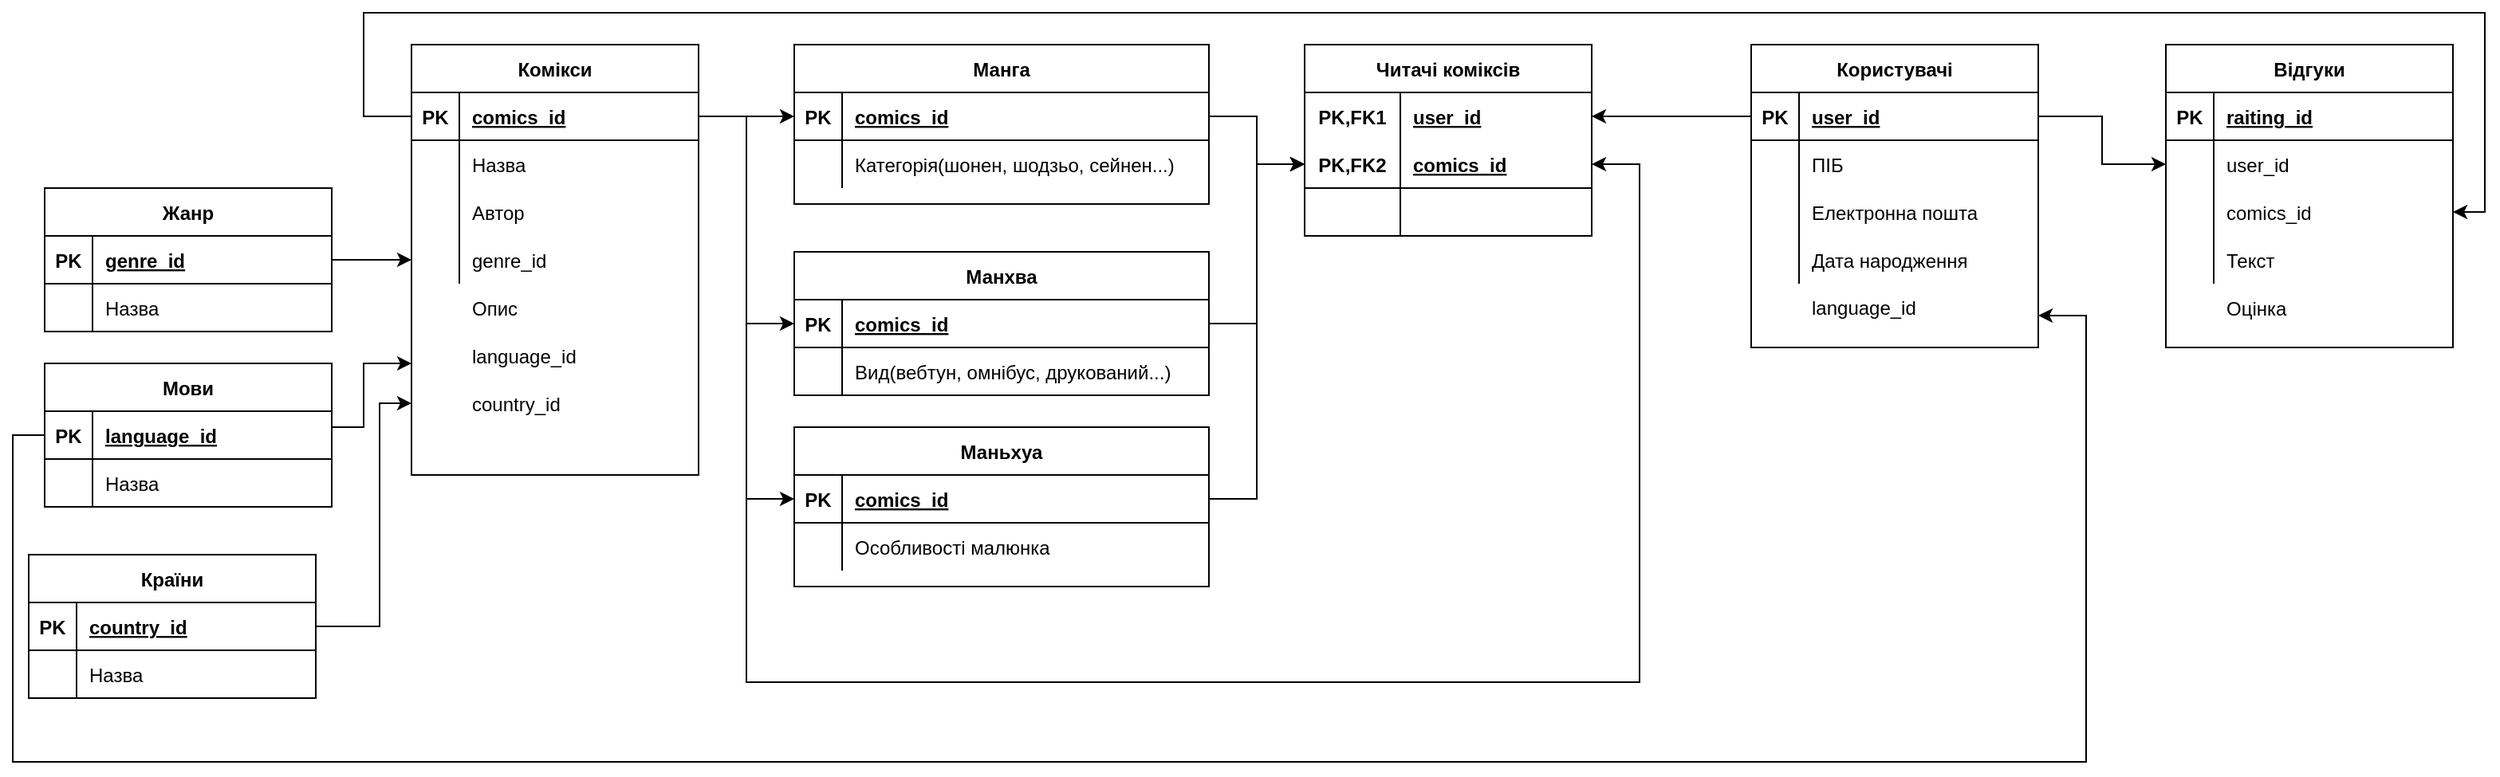 <mxfile version="14.4.3" type="device"><diagram id="vymcYS4AUsaxsfzsNmZC" name="Сторінка-1"><mxGraphModel dx="1662" dy="814" grid="1" gridSize="10" guides="1" tooltips="1" connect="1" arrows="1" fold="1" page="1" pageScale="1" pageWidth="827" pageHeight="1169" math="0" shadow="0"><root><mxCell id="0"/><mxCell id="1" parent="0"/><mxCell id="VM4lRqBIkZv92vrYfj7k-172" style="edgeStyle=orthogonalEdgeStyle;rounded=0;orthogonalLoop=1;jettySize=auto;html=1;" edge="1" parent="1" source="VM4lRqBIkZv92vrYfj7k-14"><mxGeometry relative="1" as="geometry"><mxPoint x="520" y="240" as="targetPoint"/><Array as="points"><mxPoint x="490" y="280"/><mxPoint x="490" y="240"/></Array></mxGeometry></mxCell><mxCell id="VM4lRqBIkZv92vrYfj7k-14" value="Мови" style="shape=table;startSize=30;container=1;collapsible=1;childLayout=tableLayout;fixedRows=1;rowLines=0;fontStyle=1;align=center;resizeLast=1;" vertex="1" parent="1"><mxGeometry x="290" y="240" width="180" height="90" as="geometry"/></mxCell><mxCell id="VM4lRqBIkZv92vrYfj7k-15" value="" style="shape=partialRectangle;collapsible=0;dropTarget=0;pointerEvents=0;fillColor=none;top=0;left=0;bottom=1;right=0;points=[[0,0.5],[1,0.5]];portConstraint=eastwest;" vertex="1" parent="VM4lRqBIkZv92vrYfj7k-14"><mxGeometry y="30" width="180" height="30" as="geometry"/></mxCell><mxCell id="VM4lRqBIkZv92vrYfj7k-16" value="PK" style="shape=partialRectangle;connectable=0;fillColor=none;top=0;left=0;bottom=0;right=0;fontStyle=1;overflow=hidden;" vertex="1" parent="VM4lRqBIkZv92vrYfj7k-15"><mxGeometry width="30" height="30" as="geometry"/></mxCell><mxCell id="VM4lRqBIkZv92vrYfj7k-17" value="language_id" style="shape=partialRectangle;connectable=0;fillColor=none;top=0;left=0;bottom=0;right=0;align=left;spacingLeft=6;fontStyle=5;overflow=hidden;" vertex="1" parent="VM4lRqBIkZv92vrYfj7k-15"><mxGeometry x="30" width="150" height="30" as="geometry"/></mxCell><mxCell id="VM4lRqBIkZv92vrYfj7k-18" value="" style="shape=partialRectangle;collapsible=0;dropTarget=0;pointerEvents=0;fillColor=none;top=0;left=0;bottom=0;right=0;points=[[0,0.5],[1,0.5]];portConstraint=eastwest;" vertex="1" parent="VM4lRqBIkZv92vrYfj7k-14"><mxGeometry y="60" width="180" height="30" as="geometry"/></mxCell><mxCell id="VM4lRqBIkZv92vrYfj7k-19" value="" style="shape=partialRectangle;connectable=0;fillColor=none;top=0;left=0;bottom=0;right=0;editable=1;overflow=hidden;" vertex="1" parent="VM4lRqBIkZv92vrYfj7k-18"><mxGeometry width="30" height="30" as="geometry"/></mxCell><mxCell id="VM4lRqBIkZv92vrYfj7k-20" value="Назва" style="shape=partialRectangle;connectable=0;fillColor=none;top=0;left=0;bottom=0;right=0;align=left;spacingLeft=6;overflow=hidden;" vertex="1" parent="VM4lRqBIkZv92vrYfj7k-18"><mxGeometry x="30" width="150" height="30" as="geometry"/></mxCell><mxCell id="VM4lRqBIkZv92vrYfj7k-166" style="edgeStyle=orthogonalEdgeStyle;rounded=0;orthogonalLoop=1;jettySize=auto;html=1;" edge="1" parent="1" source="VM4lRqBIkZv92vrYfj7k-40"><mxGeometry relative="1" as="geometry"><mxPoint x="520" y="265" as="targetPoint"/><Array as="points"><mxPoint x="500" y="405"/><mxPoint x="500" y="265"/></Array></mxGeometry></mxCell><mxCell id="VM4lRqBIkZv92vrYfj7k-40" value="Країни" style="shape=table;startSize=30;container=1;collapsible=1;childLayout=tableLayout;fixedRows=1;rowLines=0;fontStyle=1;align=center;resizeLast=1;" vertex="1" parent="1"><mxGeometry x="280" y="360" width="180" height="90" as="geometry"/></mxCell><mxCell id="VM4lRqBIkZv92vrYfj7k-41" value="" style="shape=partialRectangle;collapsible=0;dropTarget=0;pointerEvents=0;fillColor=none;top=0;left=0;bottom=1;right=0;points=[[0,0.5],[1,0.5]];portConstraint=eastwest;" vertex="1" parent="VM4lRqBIkZv92vrYfj7k-40"><mxGeometry y="30" width="180" height="30" as="geometry"/></mxCell><mxCell id="VM4lRqBIkZv92vrYfj7k-42" value="PK" style="shape=partialRectangle;connectable=0;fillColor=none;top=0;left=0;bottom=0;right=0;fontStyle=1;overflow=hidden;" vertex="1" parent="VM4lRqBIkZv92vrYfj7k-41"><mxGeometry width="30" height="30" as="geometry"/></mxCell><mxCell id="VM4lRqBIkZv92vrYfj7k-43" value="country_id" style="shape=partialRectangle;connectable=0;fillColor=none;top=0;left=0;bottom=0;right=0;align=left;spacingLeft=6;fontStyle=5;overflow=hidden;" vertex="1" parent="VM4lRqBIkZv92vrYfj7k-41"><mxGeometry x="30" width="150" height="30" as="geometry"/></mxCell><mxCell id="VM4lRqBIkZv92vrYfj7k-44" value="" style="shape=partialRectangle;collapsible=0;dropTarget=0;pointerEvents=0;fillColor=none;top=0;left=0;bottom=0;right=0;points=[[0,0.5],[1,0.5]];portConstraint=eastwest;" vertex="1" parent="VM4lRqBIkZv92vrYfj7k-40"><mxGeometry y="60" width="180" height="30" as="geometry"/></mxCell><mxCell id="VM4lRqBIkZv92vrYfj7k-45" value="" style="shape=partialRectangle;connectable=0;fillColor=none;top=0;left=0;bottom=0;right=0;editable=1;overflow=hidden;" vertex="1" parent="VM4lRqBIkZv92vrYfj7k-44"><mxGeometry width="30" height="30" as="geometry"/></mxCell><mxCell id="VM4lRqBIkZv92vrYfj7k-46" value="Назва" style="shape=partialRectangle;connectable=0;fillColor=none;top=0;left=0;bottom=0;right=0;align=left;spacingLeft=6;overflow=hidden;" vertex="1" parent="VM4lRqBIkZv92vrYfj7k-44"><mxGeometry x="30" width="150" height="30" as="geometry"/></mxCell><mxCell id="VM4lRqBIkZv92vrYfj7k-65" value="" style="group" vertex="1" connectable="0" parent="1"><mxGeometry x="1360" y="40" width="180" height="190" as="geometry"/></mxCell><mxCell id="VM4lRqBIkZv92vrYfj7k-1" value="Користувачі" style="shape=table;startSize=30;container=1;collapsible=1;childLayout=tableLayout;fixedRows=1;rowLines=0;fontStyle=1;align=center;resizeLast=1;" vertex="1" parent="VM4lRqBIkZv92vrYfj7k-65"><mxGeometry width="180" height="190" as="geometry"><mxRectangle x="234" y="20" width="110" height="30" as="alternateBounds"/></mxGeometry></mxCell><mxCell id="VM4lRqBIkZv92vrYfj7k-2" value="" style="shape=partialRectangle;collapsible=0;dropTarget=0;pointerEvents=0;fillColor=none;top=0;left=0;bottom=1;right=0;points=[[0,0.5],[1,0.5]];portConstraint=eastwest;" vertex="1" parent="VM4lRqBIkZv92vrYfj7k-1"><mxGeometry y="30" width="180" height="30" as="geometry"/></mxCell><mxCell id="VM4lRqBIkZv92vrYfj7k-3" value="PK" style="shape=partialRectangle;connectable=0;fillColor=none;top=0;left=0;bottom=0;right=0;fontStyle=1;overflow=hidden;" vertex="1" parent="VM4lRqBIkZv92vrYfj7k-2"><mxGeometry width="30" height="30" as="geometry"/></mxCell><mxCell id="VM4lRqBIkZv92vrYfj7k-4" value="user_id" style="shape=partialRectangle;connectable=0;fillColor=none;top=0;left=0;bottom=0;right=0;align=left;spacingLeft=6;fontStyle=5;overflow=hidden;" vertex="1" parent="VM4lRqBIkZv92vrYfj7k-2"><mxGeometry x="30" width="150" height="30" as="geometry"/></mxCell><mxCell id="VM4lRqBIkZv92vrYfj7k-5" value="" style="shape=partialRectangle;collapsible=0;dropTarget=0;pointerEvents=0;fillColor=none;top=0;left=0;bottom=0;right=0;points=[[0,0.5],[1,0.5]];portConstraint=eastwest;" vertex="1" parent="VM4lRqBIkZv92vrYfj7k-1"><mxGeometry y="60" width="180" height="30" as="geometry"/></mxCell><mxCell id="VM4lRqBIkZv92vrYfj7k-6" value="" style="shape=partialRectangle;connectable=0;fillColor=none;top=0;left=0;bottom=0;right=0;editable=1;overflow=hidden;" vertex="1" parent="VM4lRqBIkZv92vrYfj7k-5"><mxGeometry width="30" height="30" as="geometry"/></mxCell><mxCell id="VM4lRqBIkZv92vrYfj7k-7" value="ПІБ" style="shape=partialRectangle;connectable=0;fillColor=none;top=0;left=0;bottom=0;right=0;align=left;spacingLeft=6;overflow=hidden;" vertex="1" parent="VM4lRqBIkZv92vrYfj7k-5"><mxGeometry x="30" width="150" height="30" as="geometry"/></mxCell><mxCell id="VM4lRqBIkZv92vrYfj7k-8" value="" style="shape=partialRectangle;collapsible=0;dropTarget=0;pointerEvents=0;fillColor=none;top=0;left=0;bottom=0;right=0;points=[[0,0.5],[1,0.5]];portConstraint=eastwest;" vertex="1" parent="VM4lRqBIkZv92vrYfj7k-1"><mxGeometry y="90" width="180" height="30" as="geometry"/></mxCell><mxCell id="VM4lRqBIkZv92vrYfj7k-9" value="" style="shape=partialRectangle;connectable=0;fillColor=none;top=0;left=0;bottom=0;right=0;editable=1;overflow=hidden;" vertex="1" parent="VM4lRqBIkZv92vrYfj7k-8"><mxGeometry width="30" height="30" as="geometry"/></mxCell><mxCell id="VM4lRqBIkZv92vrYfj7k-10" value="Електронна пошта" style="shape=partialRectangle;connectable=0;fillColor=none;top=0;left=0;bottom=0;right=0;align=left;spacingLeft=6;overflow=hidden;" vertex="1" parent="VM4lRqBIkZv92vrYfj7k-8"><mxGeometry x="30" width="150" height="30" as="geometry"/></mxCell><mxCell id="VM4lRqBIkZv92vrYfj7k-11" value="" style="shape=partialRectangle;collapsible=0;dropTarget=0;pointerEvents=0;fillColor=none;top=0;left=0;bottom=0;right=0;points=[[0,0.5],[1,0.5]];portConstraint=eastwest;" vertex="1" parent="VM4lRqBIkZv92vrYfj7k-1"><mxGeometry y="120" width="180" height="30" as="geometry"/></mxCell><mxCell id="VM4lRqBIkZv92vrYfj7k-12" value="" style="shape=partialRectangle;connectable=0;fillColor=none;top=0;left=0;bottom=0;right=0;editable=1;overflow=hidden;" vertex="1" parent="VM4lRqBIkZv92vrYfj7k-11"><mxGeometry width="30" height="30" as="geometry"/></mxCell><mxCell id="VM4lRqBIkZv92vrYfj7k-13" value="Дата народження" style="shape=partialRectangle;connectable=0;fillColor=none;top=0;left=0;bottom=0;right=0;align=left;spacingLeft=6;overflow=hidden;" vertex="1" parent="VM4lRqBIkZv92vrYfj7k-11"><mxGeometry x="30" width="150" height="30" as="geometry"/></mxCell><mxCell id="VM4lRqBIkZv92vrYfj7k-64" value="language_id" style="shape=partialRectangle;connectable=0;fillColor=none;top=0;left=0;bottom=0;right=0;align=left;spacingLeft=6;overflow=hidden;" vertex="1" parent="VM4lRqBIkZv92vrYfj7k-65"><mxGeometry x="30" y="150" width="150" height="28.5" as="geometry"/></mxCell><mxCell id="VM4lRqBIkZv92vrYfj7k-69" value="" style="group" vertex="1" connectable="0" parent="1"><mxGeometry x="520" y="40" width="180" height="270" as="geometry"/></mxCell><mxCell id="VM4lRqBIkZv92vrYfj7k-27" value="Комікси" style="shape=table;startSize=30;container=1;collapsible=1;childLayout=tableLayout;fixedRows=1;rowLines=0;fontStyle=1;align=center;resizeLast=1;" vertex="1" parent="VM4lRqBIkZv92vrYfj7k-69"><mxGeometry width="180" height="270" as="geometry"/></mxCell><mxCell id="VM4lRqBIkZv92vrYfj7k-28" value="" style="shape=partialRectangle;collapsible=0;dropTarget=0;pointerEvents=0;fillColor=none;top=0;left=0;bottom=1;right=0;points=[[0,0.5],[1,0.5]];portConstraint=eastwest;" vertex="1" parent="VM4lRqBIkZv92vrYfj7k-27"><mxGeometry y="30" width="180" height="30" as="geometry"/></mxCell><mxCell id="VM4lRqBIkZv92vrYfj7k-29" value="PK" style="shape=partialRectangle;connectable=0;fillColor=none;top=0;left=0;bottom=0;right=0;fontStyle=1;overflow=hidden;" vertex="1" parent="VM4lRqBIkZv92vrYfj7k-28"><mxGeometry width="30" height="30" as="geometry"/></mxCell><mxCell id="VM4lRqBIkZv92vrYfj7k-30" value="comics_id" style="shape=partialRectangle;connectable=0;fillColor=none;top=0;left=0;bottom=0;right=0;align=left;spacingLeft=6;fontStyle=5;overflow=hidden;" vertex="1" parent="VM4lRqBIkZv92vrYfj7k-28"><mxGeometry x="30" width="150" height="30" as="geometry"/></mxCell><mxCell id="VM4lRqBIkZv92vrYfj7k-31" value="" style="shape=partialRectangle;collapsible=0;dropTarget=0;pointerEvents=0;fillColor=none;top=0;left=0;bottom=0;right=0;points=[[0,0.5],[1,0.5]];portConstraint=eastwest;" vertex="1" parent="VM4lRqBIkZv92vrYfj7k-27"><mxGeometry y="60" width="180" height="30" as="geometry"/></mxCell><mxCell id="VM4lRqBIkZv92vrYfj7k-32" value="" style="shape=partialRectangle;connectable=0;fillColor=none;top=0;left=0;bottom=0;right=0;editable=1;overflow=hidden;" vertex="1" parent="VM4lRqBIkZv92vrYfj7k-31"><mxGeometry width="30" height="30" as="geometry"/></mxCell><mxCell id="VM4lRqBIkZv92vrYfj7k-33" value="Назва" style="shape=partialRectangle;connectable=0;fillColor=none;top=0;left=0;bottom=0;right=0;align=left;spacingLeft=6;overflow=hidden;" vertex="1" parent="VM4lRqBIkZv92vrYfj7k-31"><mxGeometry x="30" width="150" height="30" as="geometry"/></mxCell><mxCell id="VM4lRqBIkZv92vrYfj7k-34" value="" style="shape=partialRectangle;collapsible=0;dropTarget=0;pointerEvents=0;fillColor=none;top=0;left=0;bottom=0;right=0;points=[[0,0.5],[1,0.5]];portConstraint=eastwest;" vertex="1" parent="VM4lRqBIkZv92vrYfj7k-27"><mxGeometry y="90" width="180" height="30" as="geometry"/></mxCell><mxCell id="VM4lRqBIkZv92vrYfj7k-35" value="" style="shape=partialRectangle;connectable=0;fillColor=none;top=0;left=0;bottom=0;right=0;editable=1;overflow=hidden;" vertex="1" parent="VM4lRqBIkZv92vrYfj7k-34"><mxGeometry width="30" height="30" as="geometry"/></mxCell><mxCell id="VM4lRqBIkZv92vrYfj7k-36" value="Автор" style="shape=partialRectangle;connectable=0;fillColor=none;top=0;left=0;bottom=0;right=0;align=left;spacingLeft=6;overflow=hidden;" vertex="1" parent="VM4lRqBIkZv92vrYfj7k-34"><mxGeometry x="30" width="150" height="30" as="geometry"/></mxCell><mxCell id="VM4lRqBIkZv92vrYfj7k-37" value="" style="shape=partialRectangle;collapsible=0;dropTarget=0;pointerEvents=0;fillColor=none;top=0;left=0;bottom=0;right=0;points=[[0,0.5],[1,0.5]];portConstraint=eastwest;" vertex="1" parent="VM4lRqBIkZv92vrYfj7k-27"><mxGeometry y="120" width="180" height="30" as="geometry"/></mxCell><mxCell id="VM4lRqBIkZv92vrYfj7k-38" value="" style="shape=partialRectangle;connectable=0;fillColor=none;top=0;left=0;bottom=0;right=0;editable=1;overflow=hidden;" vertex="1" parent="VM4lRqBIkZv92vrYfj7k-37"><mxGeometry width="30" height="30" as="geometry"/></mxCell><mxCell id="VM4lRqBIkZv92vrYfj7k-39" value="genre_id" style="shape=partialRectangle;connectable=0;fillColor=none;top=0;left=0;bottom=0;right=0;align=left;spacingLeft=6;overflow=hidden;" vertex="1" parent="VM4lRqBIkZv92vrYfj7k-37"><mxGeometry x="30" width="150" height="30" as="geometry"/></mxCell><mxCell id="VM4lRqBIkZv92vrYfj7k-66" value="Опис" style="shape=partialRectangle;connectable=0;fillColor=none;top=0;left=0;bottom=0;right=0;align=left;spacingLeft=6;overflow=hidden;" vertex="1" parent="VM4lRqBIkZv92vrYfj7k-69"><mxGeometry x="30" y="150" width="150" height="30" as="geometry"/></mxCell><mxCell id="VM4lRqBIkZv92vrYfj7k-67" value="language_id" style="shape=partialRectangle;connectable=0;fillColor=none;top=0;left=0;bottom=0;right=0;align=left;spacingLeft=6;overflow=hidden;" vertex="1" parent="VM4lRqBIkZv92vrYfj7k-69"><mxGeometry x="30" y="180" width="150" height="30" as="geometry"/></mxCell><mxCell id="VM4lRqBIkZv92vrYfj7k-68" value="country_id" style="shape=partialRectangle;connectable=0;fillColor=none;top=0;left=0;bottom=0;right=0;align=left;spacingLeft=6;overflow=hidden;" vertex="1" parent="VM4lRqBIkZv92vrYfj7k-69"><mxGeometry x="30" y="210" width="150" height="30" as="geometry"/></mxCell><mxCell id="VM4lRqBIkZv92vrYfj7k-175" style="edgeStyle=orthogonalEdgeStyle;rounded=0;orthogonalLoop=1;jettySize=auto;html=1;" edge="1" parent="1" source="VM4lRqBIkZv92vrYfj7k-96" target="VM4lRqBIkZv92vrYfj7k-37"><mxGeometry relative="1" as="geometry"/></mxCell><mxCell id="VM4lRqBIkZv92vrYfj7k-96" value="Жанр" style="shape=table;startSize=30;container=1;collapsible=1;childLayout=tableLayout;fixedRows=1;rowLines=0;fontStyle=1;align=center;resizeLast=1;" vertex="1" parent="1"><mxGeometry x="290" y="130" width="180" height="90" as="geometry"/></mxCell><mxCell id="VM4lRqBIkZv92vrYfj7k-97" value="" style="shape=partialRectangle;collapsible=0;dropTarget=0;pointerEvents=0;fillColor=none;top=0;left=0;bottom=1;right=0;points=[[0,0.5],[1,0.5]];portConstraint=eastwest;" vertex="1" parent="VM4lRqBIkZv92vrYfj7k-96"><mxGeometry y="30" width="180" height="30" as="geometry"/></mxCell><mxCell id="VM4lRqBIkZv92vrYfj7k-98" value="PK" style="shape=partialRectangle;connectable=0;fillColor=none;top=0;left=0;bottom=0;right=0;fontStyle=1;overflow=hidden;" vertex="1" parent="VM4lRqBIkZv92vrYfj7k-97"><mxGeometry width="30" height="30" as="geometry"/></mxCell><mxCell id="VM4lRqBIkZv92vrYfj7k-99" value="genre_id" style="shape=partialRectangle;connectable=0;fillColor=none;top=0;left=0;bottom=0;right=0;align=left;spacingLeft=6;fontStyle=5;overflow=hidden;" vertex="1" parent="VM4lRqBIkZv92vrYfj7k-97"><mxGeometry x="30" width="150" height="30" as="geometry"/></mxCell><mxCell id="VM4lRqBIkZv92vrYfj7k-100" value="" style="shape=partialRectangle;collapsible=0;dropTarget=0;pointerEvents=0;fillColor=none;top=0;left=0;bottom=0;right=0;points=[[0,0.5],[1,0.5]];portConstraint=eastwest;" vertex="1" parent="VM4lRqBIkZv92vrYfj7k-96"><mxGeometry y="60" width="180" height="30" as="geometry"/></mxCell><mxCell id="VM4lRqBIkZv92vrYfj7k-101" value="" style="shape=partialRectangle;connectable=0;fillColor=none;top=0;left=0;bottom=0;right=0;editable=1;overflow=hidden;" vertex="1" parent="VM4lRqBIkZv92vrYfj7k-100"><mxGeometry width="30" height="30" as="geometry"/></mxCell><mxCell id="VM4lRqBIkZv92vrYfj7k-102" value="Назва" style="shape=partialRectangle;connectable=0;fillColor=none;top=0;left=0;bottom=0;right=0;align=left;spacingLeft=6;overflow=hidden;" vertex="1" parent="VM4lRqBIkZv92vrYfj7k-100"><mxGeometry x="30" width="150" height="30" as="geometry"/></mxCell><mxCell id="VM4lRqBIkZv92vrYfj7k-109" value="Читачі коміксів" style="shape=table;startSize=30;container=1;collapsible=1;childLayout=tableLayout;fixedRows=1;rowLines=0;fontStyle=1;align=center;resizeLast=1;" vertex="1" parent="1"><mxGeometry x="1080" y="40" width="180" height="120" as="geometry"/></mxCell><mxCell id="VM4lRqBIkZv92vrYfj7k-110" value="" style="shape=partialRectangle;collapsible=0;dropTarget=0;pointerEvents=0;fillColor=none;top=0;left=0;bottom=0;right=0;points=[[0,0.5],[1,0.5]];portConstraint=eastwest;" vertex="1" parent="VM4lRqBIkZv92vrYfj7k-109"><mxGeometry y="30" width="180" height="30" as="geometry"/></mxCell><mxCell id="VM4lRqBIkZv92vrYfj7k-111" value="PK,FK1" style="shape=partialRectangle;connectable=0;fillColor=none;top=0;left=0;bottom=0;right=0;fontStyle=1;overflow=hidden;" vertex="1" parent="VM4lRqBIkZv92vrYfj7k-110"><mxGeometry width="60" height="30" as="geometry"/></mxCell><mxCell id="VM4lRqBIkZv92vrYfj7k-112" value="user_id" style="shape=partialRectangle;connectable=0;fillColor=none;top=0;left=0;bottom=0;right=0;align=left;spacingLeft=6;fontStyle=5;overflow=hidden;" vertex="1" parent="VM4lRqBIkZv92vrYfj7k-110"><mxGeometry x="60" width="120" height="30" as="geometry"/></mxCell><mxCell id="VM4lRqBIkZv92vrYfj7k-113" value="" style="shape=partialRectangle;collapsible=0;dropTarget=0;pointerEvents=0;fillColor=none;top=0;left=0;bottom=1;right=0;points=[[0,0.5],[1,0.5]];portConstraint=eastwest;" vertex="1" parent="VM4lRqBIkZv92vrYfj7k-109"><mxGeometry y="60" width="180" height="30" as="geometry"/></mxCell><mxCell id="VM4lRqBIkZv92vrYfj7k-114" value="PK,FK2" style="shape=partialRectangle;connectable=0;fillColor=none;top=0;left=0;bottom=0;right=0;fontStyle=1;overflow=hidden;" vertex="1" parent="VM4lRqBIkZv92vrYfj7k-113"><mxGeometry width="60" height="30" as="geometry"/></mxCell><mxCell id="VM4lRqBIkZv92vrYfj7k-115" value="comics_id" style="shape=partialRectangle;connectable=0;fillColor=none;top=0;left=0;bottom=0;right=0;align=left;spacingLeft=6;fontStyle=5;overflow=hidden;" vertex="1" parent="VM4lRqBIkZv92vrYfj7k-113"><mxGeometry x="60" width="120" height="30" as="geometry"/></mxCell><mxCell id="VM4lRqBIkZv92vrYfj7k-116" value="" style="shape=partialRectangle;collapsible=0;dropTarget=0;pointerEvents=0;fillColor=none;top=0;left=0;bottom=0;right=0;points=[[0,0.5],[1,0.5]];portConstraint=eastwest;" vertex="1" parent="VM4lRqBIkZv92vrYfj7k-109"><mxGeometry y="90" width="180" height="30" as="geometry"/></mxCell><mxCell id="VM4lRqBIkZv92vrYfj7k-117" value="" style="shape=partialRectangle;connectable=0;fillColor=none;top=0;left=0;bottom=0;right=0;editable=1;overflow=hidden;" vertex="1" parent="VM4lRqBIkZv92vrYfj7k-116"><mxGeometry width="60" height="30" as="geometry"/></mxCell><mxCell id="VM4lRqBIkZv92vrYfj7k-118" value="" style="shape=partialRectangle;connectable=0;fillColor=none;top=0;left=0;bottom=0;right=0;align=left;spacingLeft=6;overflow=hidden;" vertex="1" parent="VM4lRqBIkZv92vrYfj7k-116"><mxGeometry x="60" width="120" height="30" as="geometry"/></mxCell><mxCell id="VM4lRqBIkZv92vrYfj7k-123" value="" style="group" vertex="1" connectable="0" parent="1"><mxGeometry x="1620" y="40" width="180" height="190" as="geometry"/></mxCell><mxCell id="VM4lRqBIkZv92vrYfj7k-83" value="Відгуки" style="shape=table;startSize=30;container=1;collapsible=1;childLayout=tableLayout;fixedRows=1;rowLines=0;fontStyle=1;align=center;resizeLast=1;" vertex="1" parent="VM4lRqBIkZv92vrYfj7k-123"><mxGeometry width="180" height="190" as="geometry"/></mxCell><mxCell id="VM4lRqBIkZv92vrYfj7k-84" value="" style="shape=partialRectangle;collapsible=0;dropTarget=0;pointerEvents=0;fillColor=none;top=0;left=0;bottom=1;right=0;points=[[0,0.5],[1,0.5]];portConstraint=eastwest;" vertex="1" parent="VM4lRqBIkZv92vrYfj7k-83"><mxGeometry y="30" width="180" height="30" as="geometry"/></mxCell><mxCell id="VM4lRqBIkZv92vrYfj7k-85" value="PK" style="shape=partialRectangle;connectable=0;fillColor=none;top=0;left=0;bottom=0;right=0;fontStyle=1;overflow=hidden;" vertex="1" parent="VM4lRqBIkZv92vrYfj7k-84"><mxGeometry width="30" height="30" as="geometry"/></mxCell><mxCell id="VM4lRqBIkZv92vrYfj7k-86" value="raiting_id" style="shape=partialRectangle;connectable=0;fillColor=none;top=0;left=0;bottom=0;right=0;align=left;spacingLeft=6;fontStyle=5;overflow=hidden;" vertex="1" parent="VM4lRqBIkZv92vrYfj7k-84"><mxGeometry x="30" width="150" height="30" as="geometry"/></mxCell><mxCell id="VM4lRqBIkZv92vrYfj7k-87" value="" style="shape=partialRectangle;collapsible=0;dropTarget=0;pointerEvents=0;fillColor=none;top=0;left=0;bottom=0;right=0;points=[[0,0.5],[1,0.5]];portConstraint=eastwest;" vertex="1" parent="VM4lRqBIkZv92vrYfj7k-83"><mxGeometry y="60" width="180" height="30" as="geometry"/></mxCell><mxCell id="VM4lRqBIkZv92vrYfj7k-88" value="" style="shape=partialRectangle;connectable=0;fillColor=none;top=0;left=0;bottom=0;right=0;editable=1;overflow=hidden;" vertex="1" parent="VM4lRqBIkZv92vrYfj7k-87"><mxGeometry width="30" height="30" as="geometry"/></mxCell><mxCell id="VM4lRqBIkZv92vrYfj7k-89" value="user_id" style="shape=partialRectangle;connectable=0;fillColor=none;top=0;left=0;bottom=0;right=0;align=left;spacingLeft=6;overflow=hidden;" vertex="1" parent="VM4lRqBIkZv92vrYfj7k-87"><mxGeometry x="30" width="150" height="30" as="geometry"/></mxCell><mxCell id="VM4lRqBIkZv92vrYfj7k-90" value="" style="shape=partialRectangle;collapsible=0;dropTarget=0;pointerEvents=0;fillColor=none;top=0;left=0;bottom=0;right=0;points=[[0,0.5],[1,0.5]];portConstraint=eastwest;" vertex="1" parent="VM4lRqBIkZv92vrYfj7k-83"><mxGeometry y="90" width="180" height="30" as="geometry"/></mxCell><mxCell id="VM4lRqBIkZv92vrYfj7k-91" value="" style="shape=partialRectangle;connectable=0;fillColor=none;top=0;left=0;bottom=0;right=0;editable=1;overflow=hidden;" vertex="1" parent="VM4lRqBIkZv92vrYfj7k-90"><mxGeometry width="30" height="30" as="geometry"/></mxCell><mxCell id="VM4lRqBIkZv92vrYfj7k-92" value="comics_id" style="shape=partialRectangle;connectable=0;fillColor=none;top=0;left=0;bottom=0;right=0;align=left;spacingLeft=6;overflow=hidden;" vertex="1" parent="VM4lRqBIkZv92vrYfj7k-90"><mxGeometry x="30" width="150" height="30" as="geometry"/></mxCell><mxCell id="VM4lRqBIkZv92vrYfj7k-93" value="" style="shape=partialRectangle;collapsible=0;dropTarget=0;pointerEvents=0;fillColor=none;top=0;left=0;bottom=0;right=0;points=[[0,0.5],[1,0.5]];portConstraint=eastwest;" vertex="1" parent="VM4lRqBIkZv92vrYfj7k-83"><mxGeometry y="120" width="180" height="30" as="geometry"/></mxCell><mxCell id="VM4lRqBIkZv92vrYfj7k-94" value="" style="shape=partialRectangle;connectable=0;fillColor=none;top=0;left=0;bottom=0;right=0;editable=1;overflow=hidden;" vertex="1" parent="VM4lRqBIkZv92vrYfj7k-93"><mxGeometry width="30" height="30" as="geometry"/></mxCell><mxCell id="VM4lRqBIkZv92vrYfj7k-95" value="Текст" style="shape=partialRectangle;connectable=0;fillColor=none;top=0;left=0;bottom=0;right=0;align=left;spacingLeft=6;overflow=hidden;" vertex="1" parent="VM4lRqBIkZv92vrYfj7k-93"><mxGeometry x="30" width="150" height="30" as="geometry"/></mxCell><mxCell id="VM4lRqBIkZv92vrYfj7k-122" value="Оцінка" style="shape=partialRectangle;connectable=0;fillColor=none;top=0;left=0;bottom=0;right=0;align=left;spacingLeft=6;overflow=hidden;" vertex="1" parent="VM4lRqBIkZv92vrYfj7k-123"><mxGeometry x="30" y="150" width="150" height="30" as="geometry"/></mxCell><mxCell id="VM4lRqBIkZv92vrYfj7k-124" value="Манга" style="shape=table;startSize=30;container=1;collapsible=1;childLayout=tableLayout;fixedRows=1;rowLines=0;fontStyle=1;align=center;resizeLast=1;" vertex="1" parent="1"><mxGeometry x="760" y="40" width="260" height="100" as="geometry"/></mxCell><mxCell id="VM4lRqBIkZv92vrYfj7k-125" value="" style="shape=partialRectangle;collapsible=0;dropTarget=0;pointerEvents=0;fillColor=none;top=0;left=0;bottom=1;right=0;points=[[0,0.5],[1,0.5]];portConstraint=eastwest;" vertex="1" parent="VM4lRqBIkZv92vrYfj7k-124"><mxGeometry y="30" width="260" height="30" as="geometry"/></mxCell><mxCell id="VM4lRqBIkZv92vrYfj7k-126" value="PK" style="shape=partialRectangle;connectable=0;fillColor=none;top=0;left=0;bottom=0;right=0;fontStyle=1;overflow=hidden;" vertex="1" parent="VM4lRqBIkZv92vrYfj7k-125"><mxGeometry width="30" height="30" as="geometry"/></mxCell><mxCell id="VM4lRqBIkZv92vrYfj7k-127" value="comics_id" style="shape=partialRectangle;connectable=0;fillColor=none;top=0;left=0;bottom=0;right=0;align=left;spacingLeft=6;fontStyle=5;overflow=hidden;" vertex="1" parent="VM4lRqBIkZv92vrYfj7k-125"><mxGeometry x="30" width="230" height="30" as="geometry"/></mxCell><mxCell id="VM4lRqBIkZv92vrYfj7k-128" value="" style="shape=partialRectangle;collapsible=0;dropTarget=0;pointerEvents=0;fillColor=none;top=0;left=0;bottom=0;right=0;points=[[0,0.5],[1,0.5]];portConstraint=eastwest;" vertex="1" parent="VM4lRqBIkZv92vrYfj7k-124"><mxGeometry y="60" width="260" height="30" as="geometry"/></mxCell><mxCell id="VM4lRqBIkZv92vrYfj7k-129" value="" style="shape=partialRectangle;connectable=0;fillColor=none;top=0;left=0;bottom=0;right=0;editable=1;overflow=hidden;" vertex="1" parent="VM4lRqBIkZv92vrYfj7k-128"><mxGeometry width="30" height="30" as="geometry"/></mxCell><mxCell id="VM4lRqBIkZv92vrYfj7k-130" value="Категорія(шонен, шодзьо, сейнен...)" style="shape=partialRectangle;connectable=0;fillColor=none;top=0;left=0;bottom=0;right=0;align=left;spacingLeft=6;overflow=hidden;" vertex="1" parent="VM4lRqBIkZv92vrYfj7k-128"><mxGeometry x="30" width="230" height="30" as="geometry"/></mxCell><mxCell id="VM4lRqBIkZv92vrYfj7k-137" value="Маньхуа" style="shape=table;startSize=30;container=1;collapsible=1;childLayout=tableLayout;fixedRows=1;rowLines=0;fontStyle=1;align=center;resizeLast=1;" vertex="1" parent="1"><mxGeometry x="760" y="280" width="260" height="100" as="geometry"/></mxCell><mxCell id="VM4lRqBIkZv92vrYfj7k-138" value="" style="shape=partialRectangle;collapsible=0;dropTarget=0;pointerEvents=0;fillColor=none;top=0;left=0;bottom=1;right=0;points=[[0,0.5],[1,0.5]];portConstraint=eastwest;" vertex="1" parent="VM4lRqBIkZv92vrYfj7k-137"><mxGeometry y="30" width="260" height="30" as="geometry"/></mxCell><mxCell id="VM4lRqBIkZv92vrYfj7k-139" value="PK" style="shape=partialRectangle;connectable=0;fillColor=none;top=0;left=0;bottom=0;right=0;fontStyle=1;overflow=hidden;" vertex="1" parent="VM4lRqBIkZv92vrYfj7k-138"><mxGeometry width="30" height="30" as="geometry"/></mxCell><mxCell id="VM4lRqBIkZv92vrYfj7k-140" value="comics_id" style="shape=partialRectangle;connectable=0;fillColor=none;top=0;left=0;bottom=0;right=0;align=left;spacingLeft=6;fontStyle=5;overflow=hidden;" vertex="1" parent="VM4lRqBIkZv92vrYfj7k-138"><mxGeometry x="30" width="230" height="30" as="geometry"/></mxCell><mxCell id="VM4lRqBIkZv92vrYfj7k-141" value="" style="shape=partialRectangle;collapsible=0;dropTarget=0;pointerEvents=0;fillColor=none;top=0;left=0;bottom=0;right=0;points=[[0,0.5],[1,0.5]];portConstraint=eastwest;" vertex="1" parent="VM4lRqBIkZv92vrYfj7k-137"><mxGeometry y="60" width="260" height="30" as="geometry"/></mxCell><mxCell id="VM4lRqBIkZv92vrYfj7k-142" value="" style="shape=partialRectangle;connectable=0;fillColor=none;top=0;left=0;bottom=0;right=0;editable=1;overflow=hidden;" vertex="1" parent="VM4lRqBIkZv92vrYfj7k-141"><mxGeometry width="30" height="30" as="geometry"/></mxCell><mxCell id="VM4lRqBIkZv92vrYfj7k-143" value="Особливості малюнка" style="shape=partialRectangle;connectable=0;fillColor=none;top=0;left=0;bottom=0;right=0;align=left;spacingLeft=6;overflow=hidden;" vertex="1" parent="VM4lRqBIkZv92vrYfj7k-141"><mxGeometry x="30" width="230" height="30" as="geometry"/></mxCell><mxCell id="VM4lRqBIkZv92vrYfj7k-150" value="Манхва" style="shape=table;startSize=30;container=1;collapsible=1;childLayout=tableLayout;fixedRows=1;rowLines=0;fontStyle=1;align=center;resizeLast=1;" vertex="1" parent="1"><mxGeometry x="760" y="170" width="260" height="90" as="geometry"/></mxCell><mxCell id="VM4lRqBIkZv92vrYfj7k-151" value="" style="shape=partialRectangle;collapsible=0;dropTarget=0;pointerEvents=0;fillColor=none;top=0;left=0;bottom=1;right=0;points=[[0,0.5],[1,0.5]];portConstraint=eastwest;" vertex="1" parent="VM4lRqBIkZv92vrYfj7k-150"><mxGeometry y="30" width="260" height="30" as="geometry"/></mxCell><mxCell id="VM4lRqBIkZv92vrYfj7k-152" value="PK" style="shape=partialRectangle;connectable=0;fillColor=none;top=0;left=0;bottom=0;right=0;fontStyle=1;overflow=hidden;" vertex="1" parent="VM4lRqBIkZv92vrYfj7k-151"><mxGeometry width="30" height="30" as="geometry"/></mxCell><mxCell id="VM4lRqBIkZv92vrYfj7k-153" value="comics_id" style="shape=partialRectangle;connectable=0;fillColor=none;top=0;left=0;bottom=0;right=0;align=left;spacingLeft=6;fontStyle=5;overflow=hidden;" vertex="1" parent="VM4lRqBIkZv92vrYfj7k-151"><mxGeometry x="30" width="230" height="30" as="geometry"/></mxCell><mxCell id="VM4lRqBIkZv92vrYfj7k-154" value="" style="shape=partialRectangle;collapsible=0;dropTarget=0;pointerEvents=0;fillColor=none;top=0;left=0;bottom=0;right=0;points=[[0,0.5],[1,0.5]];portConstraint=eastwest;" vertex="1" parent="VM4lRqBIkZv92vrYfj7k-150"><mxGeometry y="60" width="260" height="30" as="geometry"/></mxCell><mxCell id="VM4lRqBIkZv92vrYfj7k-155" value="" style="shape=partialRectangle;connectable=0;fillColor=none;top=0;left=0;bottom=0;right=0;editable=1;overflow=hidden;" vertex="1" parent="VM4lRqBIkZv92vrYfj7k-154"><mxGeometry width="30" height="30" as="geometry"/></mxCell><mxCell id="VM4lRqBIkZv92vrYfj7k-156" value="Вид(вебтун, омнібус, друкований...)" style="shape=partialRectangle;connectable=0;fillColor=none;top=0;left=0;bottom=0;right=0;align=left;spacingLeft=6;overflow=hidden;" vertex="1" parent="VM4lRqBIkZv92vrYfj7k-154"><mxGeometry x="30" width="230" height="30" as="geometry"/></mxCell><mxCell id="VM4lRqBIkZv92vrYfj7k-163" style="edgeStyle=orthogonalEdgeStyle;rounded=0;orthogonalLoop=1;jettySize=auto;html=1;" edge="1" parent="1" source="VM4lRqBIkZv92vrYfj7k-28" target="VM4lRqBIkZv92vrYfj7k-125"><mxGeometry relative="1" as="geometry"/></mxCell><mxCell id="VM4lRqBIkZv92vrYfj7k-164" style="edgeStyle=orthogonalEdgeStyle;rounded=0;orthogonalLoop=1;jettySize=auto;html=1;exitX=1;exitY=0.5;exitDx=0;exitDy=0;entryX=0;entryY=0.5;entryDx=0;entryDy=0;" edge="1" parent="1" source="VM4lRqBIkZv92vrYfj7k-28" target="VM4lRqBIkZv92vrYfj7k-151"><mxGeometry relative="1" as="geometry"/></mxCell><mxCell id="VM4lRqBIkZv92vrYfj7k-165" style="edgeStyle=orthogonalEdgeStyle;rounded=0;orthogonalLoop=1;jettySize=auto;html=1;exitX=1;exitY=0.5;exitDx=0;exitDy=0;entryX=0;entryY=0.5;entryDx=0;entryDy=0;" edge="1" parent="1" source="VM4lRqBIkZv92vrYfj7k-28" target="VM4lRqBIkZv92vrYfj7k-138"><mxGeometry relative="1" as="geometry"/></mxCell><mxCell id="VM4lRqBIkZv92vrYfj7k-167" style="edgeStyle=orthogonalEdgeStyle;rounded=0;orthogonalLoop=1;jettySize=auto;html=1;entryX=0;entryY=0.5;entryDx=0;entryDy=0;" edge="1" parent="1" source="VM4lRqBIkZv92vrYfj7k-125" target="VM4lRqBIkZv92vrYfj7k-113"><mxGeometry relative="1" as="geometry"/></mxCell><mxCell id="VM4lRqBIkZv92vrYfj7k-168" style="edgeStyle=orthogonalEdgeStyle;rounded=0;orthogonalLoop=1;jettySize=auto;html=1;" edge="1" parent="1" source="VM4lRqBIkZv92vrYfj7k-151" target="VM4lRqBIkZv92vrYfj7k-113"><mxGeometry relative="1" as="geometry"/></mxCell><mxCell id="VM4lRqBIkZv92vrYfj7k-169" style="edgeStyle=orthogonalEdgeStyle;rounded=0;orthogonalLoop=1;jettySize=auto;html=1;" edge="1" parent="1" source="VM4lRqBIkZv92vrYfj7k-138" target="VM4lRqBIkZv92vrYfj7k-113"><mxGeometry relative="1" as="geometry"/></mxCell><mxCell id="VM4lRqBIkZv92vrYfj7k-170" style="edgeStyle=orthogonalEdgeStyle;rounded=0;orthogonalLoop=1;jettySize=auto;html=1;exitX=1;exitY=0.5;exitDx=0;exitDy=0;entryX=1;entryY=0.5;entryDx=0;entryDy=0;" edge="1" parent="1" source="VM4lRqBIkZv92vrYfj7k-28" target="VM4lRqBIkZv92vrYfj7k-113"><mxGeometry relative="1" as="geometry"><Array as="points"><mxPoint x="730" y="85"/><mxPoint x="730" y="440"/><mxPoint x="1290" y="440"/><mxPoint x="1290" y="115"/></Array></mxGeometry></mxCell><mxCell id="VM4lRqBIkZv92vrYfj7k-171" style="edgeStyle=orthogonalEdgeStyle;rounded=0;orthogonalLoop=1;jettySize=auto;html=1;exitX=0;exitY=0.5;exitDx=0;exitDy=0;entryX=1;entryY=0.5;entryDx=0;entryDy=0;" edge="1" parent="1" source="VM4lRqBIkZv92vrYfj7k-2" target="VM4lRqBIkZv92vrYfj7k-110"><mxGeometry relative="1" as="geometry"/></mxCell><mxCell id="VM4lRqBIkZv92vrYfj7k-173" style="edgeStyle=orthogonalEdgeStyle;rounded=0;orthogonalLoop=1;jettySize=auto;html=1;exitX=0;exitY=0.5;exitDx=0;exitDy=0;" edge="1" parent="1" source="VM4lRqBIkZv92vrYfj7k-15"><mxGeometry relative="1" as="geometry"><mxPoint x="1540" y="210" as="targetPoint"/><Array as="points"><mxPoint x="270" y="285"/><mxPoint x="270" y="490"/><mxPoint x="1570" y="490"/><mxPoint x="1570" y="210"/></Array></mxGeometry></mxCell><mxCell id="VM4lRqBIkZv92vrYfj7k-177" style="edgeStyle=orthogonalEdgeStyle;rounded=0;orthogonalLoop=1;jettySize=auto;html=1;entryX=0;entryY=0.5;entryDx=0;entryDy=0;" edge="1" parent="1" source="VM4lRqBIkZv92vrYfj7k-2" target="VM4lRqBIkZv92vrYfj7k-87"><mxGeometry relative="1" as="geometry"/></mxCell><mxCell id="VM4lRqBIkZv92vrYfj7k-178" style="edgeStyle=orthogonalEdgeStyle;rounded=0;orthogonalLoop=1;jettySize=auto;html=1;entryX=1;entryY=0.5;entryDx=0;entryDy=0;" edge="1" parent="1" source="VM4lRqBIkZv92vrYfj7k-28" target="VM4lRqBIkZv92vrYfj7k-90"><mxGeometry relative="1" as="geometry"><Array as="points"><mxPoint x="490" y="85"/><mxPoint x="490" y="20"/><mxPoint x="1820" y="20"/><mxPoint x="1820" y="145"/></Array></mxGeometry></mxCell></root></mxGraphModel></diagram></mxfile>